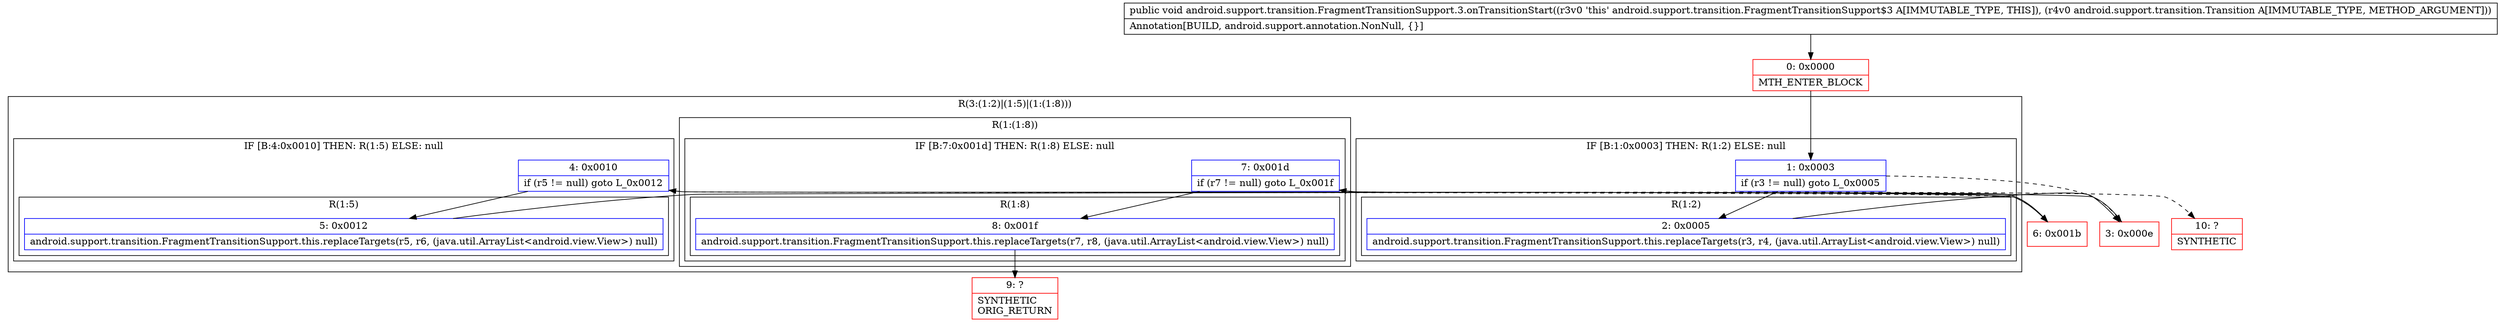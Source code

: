 digraph "CFG forandroid.support.transition.FragmentTransitionSupport.3.onTransitionStart(Landroid\/support\/transition\/Transition;)V" {
subgraph cluster_Region_1937760169 {
label = "R(3:(1:2)|(1:5)|(1:(1:8)))";
node [shape=record,color=blue];
subgraph cluster_IfRegion_2088980533 {
label = "IF [B:1:0x0003] THEN: R(1:2) ELSE: null";
node [shape=record,color=blue];
Node_1 [shape=record,label="{1\:\ 0x0003|if (r3 != null) goto L_0x0005\l}"];
subgraph cluster_Region_26944256 {
label = "R(1:2)";
node [shape=record,color=blue];
Node_2 [shape=record,label="{2\:\ 0x0005|android.support.transition.FragmentTransitionSupport.this.replaceTargets(r3, r4, (java.util.ArrayList\<android.view.View\>) null)\l}"];
}
}
subgraph cluster_IfRegion_1914940066 {
label = "IF [B:4:0x0010] THEN: R(1:5) ELSE: null";
node [shape=record,color=blue];
Node_4 [shape=record,label="{4\:\ 0x0010|if (r5 != null) goto L_0x0012\l}"];
subgraph cluster_Region_2133631448 {
label = "R(1:5)";
node [shape=record,color=blue];
Node_5 [shape=record,label="{5\:\ 0x0012|android.support.transition.FragmentTransitionSupport.this.replaceTargets(r5, r6, (java.util.ArrayList\<android.view.View\>) null)\l}"];
}
}
subgraph cluster_Region_424170736 {
label = "R(1:(1:8))";
node [shape=record,color=blue];
subgraph cluster_IfRegion_1091827706 {
label = "IF [B:7:0x001d] THEN: R(1:8) ELSE: null";
node [shape=record,color=blue];
Node_7 [shape=record,label="{7\:\ 0x001d|if (r7 != null) goto L_0x001f\l}"];
subgraph cluster_Region_780805056 {
label = "R(1:8)";
node [shape=record,color=blue];
Node_8 [shape=record,label="{8\:\ 0x001f|android.support.transition.FragmentTransitionSupport.this.replaceTargets(r7, r8, (java.util.ArrayList\<android.view.View\>) null)\l}"];
}
}
}
}
Node_0 [shape=record,color=red,label="{0\:\ 0x0000|MTH_ENTER_BLOCK\l}"];
Node_3 [shape=record,color=red,label="{3\:\ 0x000e}"];
Node_6 [shape=record,color=red,label="{6\:\ 0x001b}"];
Node_9 [shape=record,color=red,label="{9\:\ ?|SYNTHETIC\lORIG_RETURN\l}"];
Node_10 [shape=record,color=red,label="{10\:\ ?|SYNTHETIC\l}"];
MethodNode[shape=record,label="{public void android.support.transition.FragmentTransitionSupport.3.onTransitionStart((r3v0 'this' android.support.transition.FragmentTransitionSupport$3 A[IMMUTABLE_TYPE, THIS]), (r4v0 android.support.transition.Transition A[IMMUTABLE_TYPE, METHOD_ARGUMENT]))  | Annotation[BUILD, android.support.annotation.NonNull, \{\}]\l}"];
MethodNode -> Node_0;
Node_1 -> Node_2;
Node_1 -> Node_3[style=dashed];
Node_2 -> Node_3;
Node_4 -> Node_5;
Node_4 -> Node_6[style=dashed];
Node_5 -> Node_6;
Node_7 -> Node_8;
Node_7 -> Node_10[style=dashed];
Node_8 -> Node_9;
Node_0 -> Node_1;
Node_3 -> Node_4;
Node_6 -> Node_7;
}

